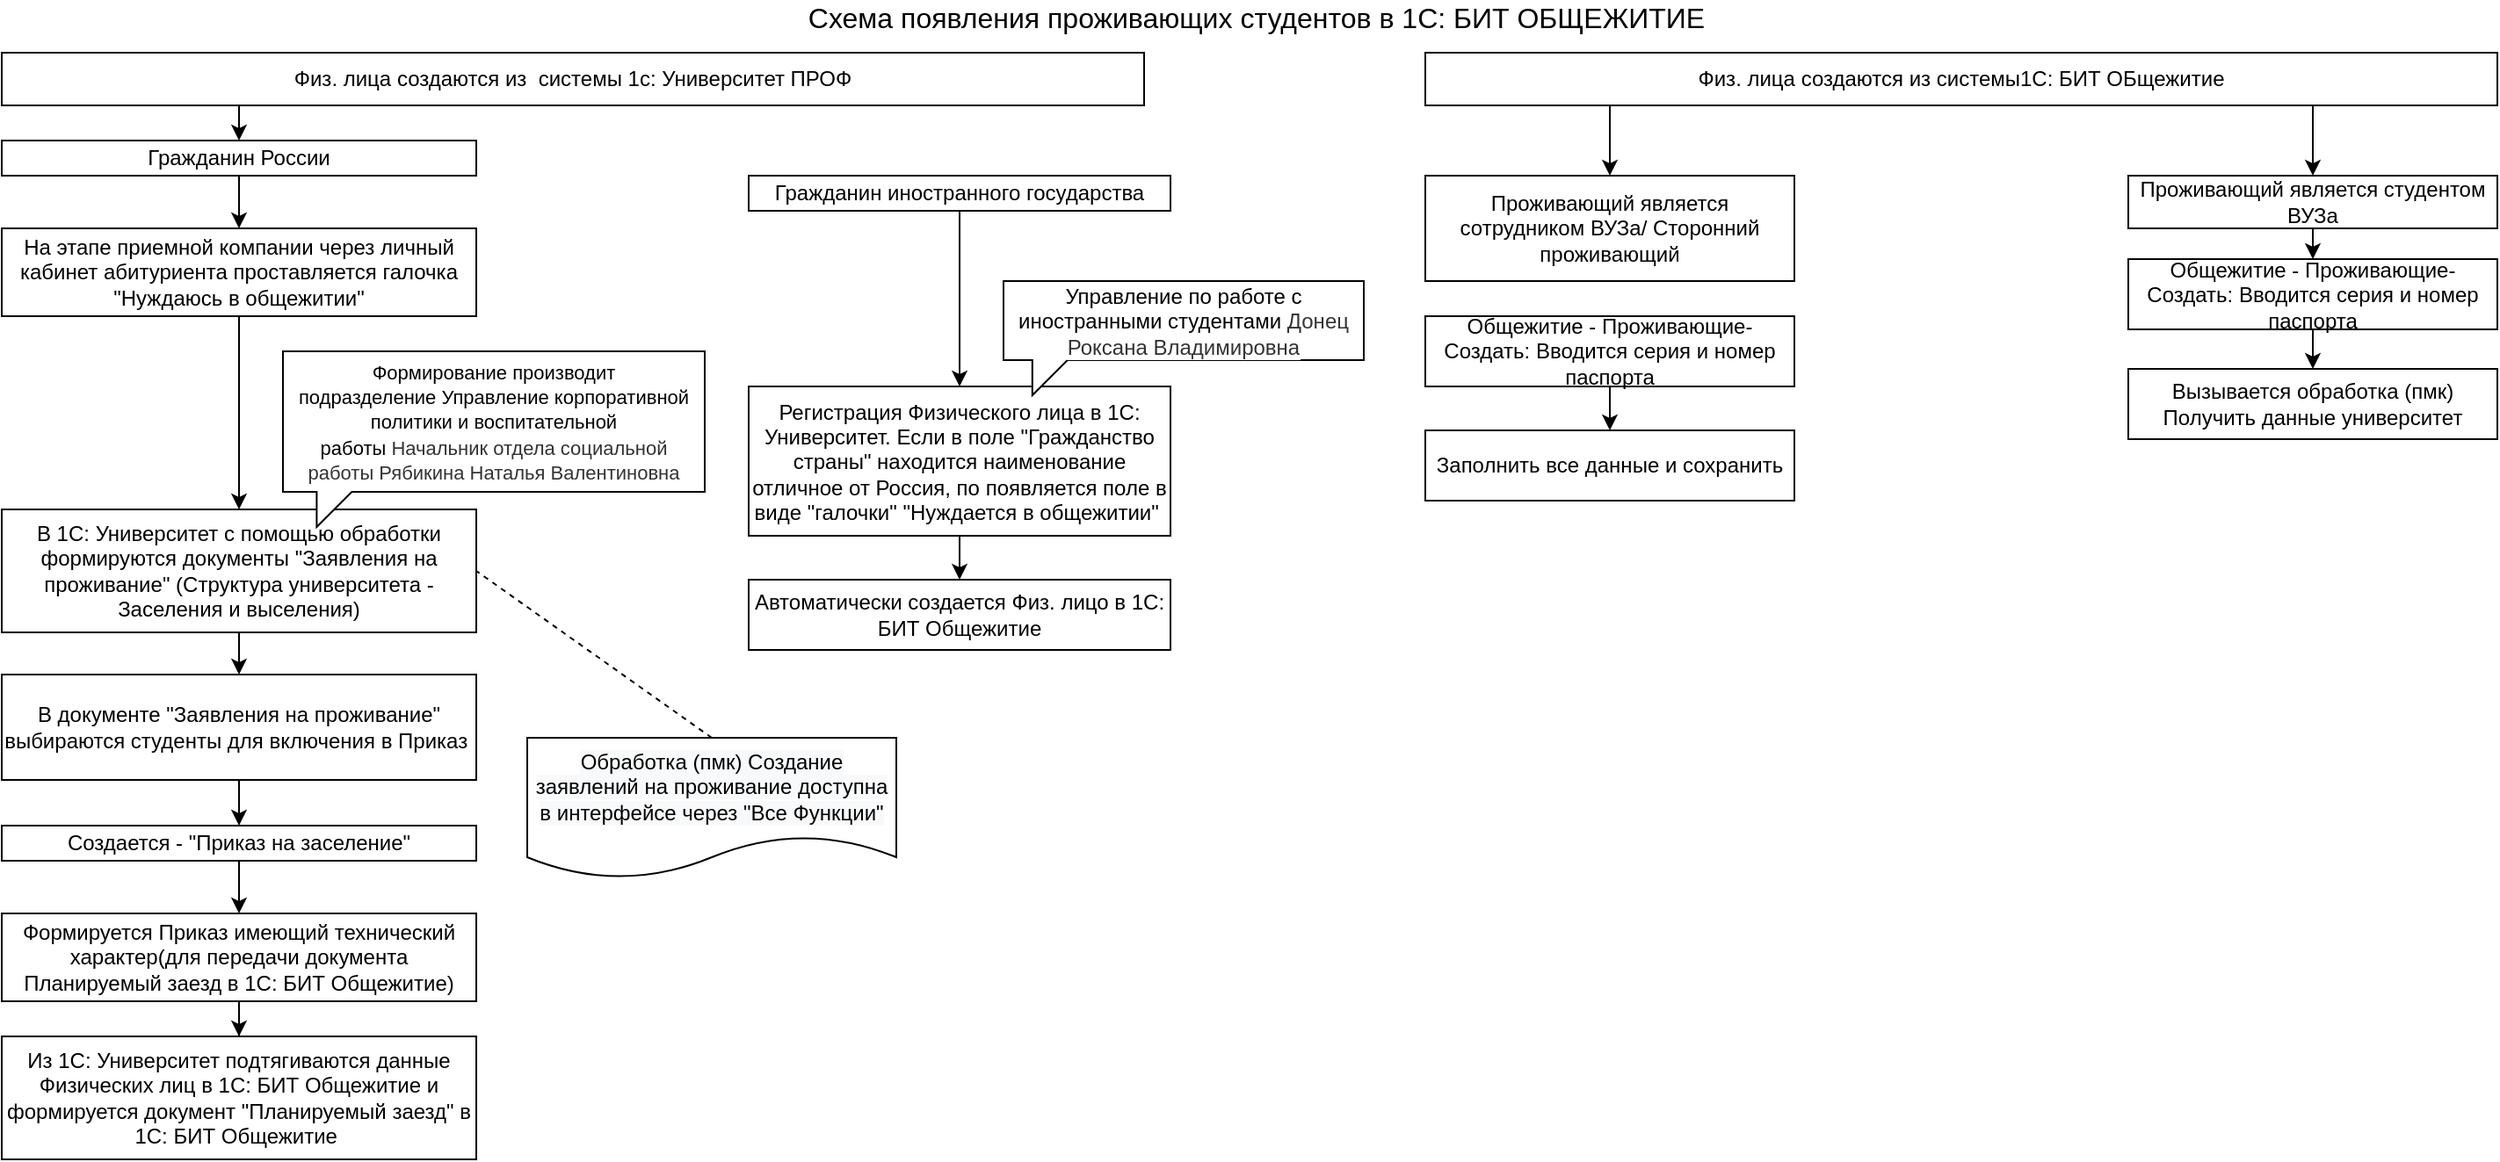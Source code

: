<mxfile version="14.0.1" type="github">
  <diagram id="9D4_06RuPHcv2f0q0tR7" name="Page-1">
    <mxGraphModel dx="1422" dy="737" grid="1" gridSize="10" guides="1" tooltips="1" connect="1" arrows="1" fold="1" page="1" pageScale="1" pageWidth="1169" pageHeight="827" math="0" shadow="0">
      <root>
        <mxCell id="0" />
        <mxCell id="1" parent="0" />
        <mxCell id="odwM-vzNzOkf9QKxyUFN-6" style="edgeStyle=orthogonalEdgeStyle;rounded=0;orthogonalLoop=1;jettySize=auto;html=1;" parent="1" source="odwM-vzNzOkf9QKxyUFN-1" target="odwM-vzNzOkf9QKxyUFN-5" edge="1">
          <mxGeometry relative="1" as="geometry" />
        </mxCell>
        <mxCell id="odwM-vzNzOkf9QKxyUFN-1" value="Гражданин России" style="rounded=0;whiteSpace=wrap;html=1;" parent="1" vertex="1">
          <mxGeometry x="40" y="80" width="270" height="20" as="geometry" />
        </mxCell>
        <mxCell id="odwM-vzNzOkf9QKxyUFN-2" value="&lt;font style=&quot;font-size: 16px&quot;&gt;Схема появления проживающих студентов в 1С: БИТ ОБЩЕЖИТИЕ&lt;/font&gt;" style="text;html=1;strokeColor=none;fillColor=none;align=center;verticalAlign=middle;whiteSpace=wrap;rounded=0;" parent="1" vertex="1">
          <mxGeometry x="339" width="830" height="20" as="geometry" />
        </mxCell>
        <mxCell id="odwM-vzNzOkf9QKxyUFN-25" style="edgeStyle=orthogonalEdgeStyle;rounded=0;orthogonalLoop=1;jettySize=auto;html=1;" parent="1" source="odwM-vzNzOkf9QKxyUFN-3" target="odwM-vzNzOkf9QKxyUFN-22" edge="1">
          <mxGeometry relative="1" as="geometry" />
        </mxCell>
        <mxCell id="odwM-vzNzOkf9QKxyUFN-3" value="Гражданин иностранного государства" style="rounded=0;whiteSpace=wrap;html=1;" parent="1" vertex="1">
          <mxGeometry x="465" y="100" width="240" height="20" as="geometry" />
        </mxCell>
        <mxCell id="odwM-vzNzOkf9QKxyUFN-28" style="edgeStyle=orthogonalEdgeStyle;rounded=0;orthogonalLoop=1;jettySize=auto;html=1;entryX=0.5;entryY=0;entryDx=0;entryDy=0;" parent="1" source="odwM-vzNzOkf9QKxyUFN-4" target="mHR8y-EgAQS2zYv0bIhq-8" edge="1">
          <mxGeometry relative="1" as="geometry">
            <Array as="points">
              <mxPoint x="1355" y="80" />
              <mxPoint x="1355" y="80" />
            </Array>
          </mxGeometry>
        </mxCell>
        <mxCell id="mHR8y-EgAQS2zYv0bIhq-13" style="edgeStyle=orthogonalEdgeStyle;rounded=0;orthogonalLoop=1;jettySize=auto;html=1;entryX=0.5;entryY=0;entryDx=0;entryDy=0;" parent="1" source="odwM-vzNzOkf9QKxyUFN-4" target="mHR8y-EgAQS2zYv0bIhq-10" edge="1">
          <mxGeometry relative="1" as="geometry">
            <Array as="points">
              <mxPoint x="955" y="80" />
              <mxPoint x="955" y="80" />
            </Array>
          </mxGeometry>
        </mxCell>
        <mxCell id="odwM-vzNzOkf9QKxyUFN-4" value="Физ. лица создаются из системы1С: БИТ ОБщежитие" style="rounded=0;whiteSpace=wrap;html=1;" parent="1" vertex="1">
          <mxGeometry x="850" y="30" width="610" height="30" as="geometry" />
        </mxCell>
        <mxCell id="odwM-vzNzOkf9QKxyUFN-8" style="edgeStyle=orthogonalEdgeStyle;rounded=0;orthogonalLoop=1;jettySize=auto;html=1;" parent="1" source="odwM-vzNzOkf9QKxyUFN-5" target="odwM-vzNzOkf9QKxyUFN-7" edge="1">
          <mxGeometry relative="1" as="geometry" />
        </mxCell>
        <mxCell id="odwM-vzNzOkf9QKxyUFN-5" value="На этапе приемной компании через личный кабинет абитуриента проставляется галочка &quot;Нуждаюсь в общежитии&quot;" style="rounded=0;whiteSpace=wrap;html=1;" parent="1" vertex="1">
          <mxGeometry x="40" y="130" width="270" height="50" as="geometry" />
        </mxCell>
        <mxCell id="odwM-vzNzOkf9QKxyUFN-15" style="edgeStyle=orthogonalEdgeStyle;rounded=0;orthogonalLoop=1;jettySize=auto;html=1;" parent="1" source="odwM-vzNzOkf9QKxyUFN-7" target="odwM-vzNzOkf9QKxyUFN-9" edge="1">
          <mxGeometry relative="1" as="geometry" />
        </mxCell>
        <mxCell id="odwM-vzNzOkf9QKxyUFN-7" value="В 1С: Университет с помощью обработки формируются документы &quot;Заявления на проживание&quot; (Структура университета - Заселения и выселения)" style="rounded=0;whiteSpace=wrap;html=1;" parent="1" vertex="1">
          <mxGeometry x="40" y="290" width="270" height="70" as="geometry" />
        </mxCell>
        <mxCell id="odwM-vzNzOkf9QKxyUFN-31" style="edgeStyle=orthogonalEdgeStyle;rounded=0;orthogonalLoop=1;jettySize=auto;html=1;" parent="1" source="odwM-vzNzOkf9QKxyUFN-9" target="odwM-vzNzOkf9QKxyUFN-30" edge="1">
          <mxGeometry relative="1" as="geometry" />
        </mxCell>
        <mxCell id="odwM-vzNzOkf9QKxyUFN-9" value="В документе &quot;Заявления на проживание&quot; выбираются студенты для включения в Приказ&amp;nbsp;" style="rounded=0;whiteSpace=wrap;html=1;" parent="1" vertex="1">
          <mxGeometry x="40" y="384" width="270" height="60" as="geometry" />
        </mxCell>
        <mxCell id="odwM-vzNzOkf9QKxyUFN-14" value="&lt;font style=&quot;font-size: 11px&quot;&gt;&lt;font style=&quot;font-size: 11px&quot;&gt;&lt;span style=&quot;background-color: rgb(255 , 255 , 255)&quot;&gt;Формирование производит подразделение&amp;nbsp;&lt;font style=&quot;font-size: 11px&quot;&gt;Управление корпоративной политики и воспитательной работы&lt;font style=&quot;font-size: 11px&quot;&gt;&amp;nbsp;&lt;/font&gt;&lt;/font&gt;&lt;/span&gt;&lt;span style=&quot;color: rgb(51 , 51 , 51) ; text-align: justify ; background-color: rgb(255 , 255 , 255)&quot;&gt;&lt;font style=&quot;font-size: 11px&quot;&gt;Начальник отдела социальной работы&amp;nbsp;&lt;/font&gt;&lt;/span&gt;&lt;/font&gt;&lt;span style=&quot;color: rgb(51 , 51 , 51) ; text-align: justify ; background-color: rgb(255 , 255 , 255)&quot;&gt;&lt;font style=&quot;font-size: 11px&quot;&gt;Рябикина Наталья Валентиновна&lt;/font&gt;&lt;/span&gt;&lt;/font&gt;" style="shape=callout;whiteSpace=wrap;html=1;perimeter=calloutPerimeter;size=20;position=0.08;position2=0.08;" parent="1" vertex="1">
          <mxGeometry x="200" y="200" width="240" height="100" as="geometry" />
        </mxCell>
        <mxCell id="odwM-vzNzOkf9QKxyUFN-19" style="edgeStyle=orthogonalEdgeStyle;rounded=0;orthogonalLoop=1;jettySize=auto;html=1;" parent="1" source="odwM-vzNzOkf9QKxyUFN-16" target="odwM-vzNzOkf9QKxyUFN-18" edge="1">
          <mxGeometry relative="1" as="geometry" />
        </mxCell>
        <mxCell id="odwM-vzNzOkf9QKxyUFN-16" value="Формируется Приказ имеющий технический характер(для передачи документа Планируемый заезд в 1С: БИТ Общежитие)" style="rounded=0;whiteSpace=wrap;html=1;" parent="1" vertex="1">
          <mxGeometry x="40" y="520" width="270" height="50" as="geometry" />
        </mxCell>
        <mxCell id="odwM-vzNzOkf9QKxyUFN-18" value="Из 1С: Университет подтягиваются данные Физических лиц в 1С: БИТ Общежитие и формируется документ &quot;Планируемый заезд&quot; в 1С: БИТ Общежитие&amp;nbsp;" style="rounded=0;whiteSpace=wrap;html=1;" parent="1" vertex="1">
          <mxGeometry x="40" y="590" width="270" height="70" as="geometry" />
        </mxCell>
        <mxCell id="mHR8y-EgAQS2zYv0bIhq-7" style="edgeStyle=orthogonalEdgeStyle;rounded=0;orthogonalLoop=1;jettySize=auto;html=1;exitX=0.5;exitY=1;exitDx=0;exitDy=0;entryX=0.5;entryY=0;entryDx=0;entryDy=0;" parent="1" source="odwM-vzNzOkf9QKxyUFN-22" target="mHR8y-EgAQS2zYv0bIhq-6" edge="1">
          <mxGeometry relative="1" as="geometry" />
        </mxCell>
        <mxCell id="odwM-vzNzOkf9QKxyUFN-22" value="&lt;font style=&quot;font-size: 12px ; background-color: rgb(255 , 255 , 255)&quot;&gt;&lt;span style=&quot;color: rgb(0 , 0 , 0) ; font-style: normal ; font-weight: 400 ; letter-spacing: normal ; text-align: center ; text-indent: 0px ; text-transform: none ; word-spacing: 0px ; display: inline ; float: none&quot;&gt;Регистрация Физического лица в 1С: Университет. Если в поле &quot;Гражданство страны&quot; находится наименование отличное от Россия, по появляется поле в виде &quot;галочки&quot; &quot;Нуждается в общежитии&quot;&amp;nbsp;&lt;/span&gt;&lt;br&gt;&lt;/font&gt;" style="rounded=0;whiteSpace=wrap;html=1;" parent="1" vertex="1">
          <mxGeometry x="465" y="220" width="240" height="85" as="geometry" />
        </mxCell>
        <mxCell id="odwM-vzNzOkf9QKxyUFN-23" value="&lt;span style=&quot;background-color: rgb(255 , 255 , 255)&quot;&gt;&lt;span&gt;Управление по работе с иностранными студентами&amp;nbsp;&lt;/span&gt;&lt;span style=&quot;color: rgb(51 , 51 , 51) ; text-align: justify&quot;&gt;Донец Роксана Владимировна&lt;/span&gt;&lt;/span&gt;" style="shape=callout;whiteSpace=wrap;html=1;perimeter=calloutPerimeter;size=20;position=0.08;position2=0.08;" parent="1" vertex="1">
          <mxGeometry x="610" y="160" width="205" height="65" as="geometry" />
        </mxCell>
        <mxCell id="odwM-vzNzOkf9QKxyUFN-24" style="edgeStyle=orthogonalEdgeStyle;rounded=0;orthogonalLoop=1;jettySize=auto;html=1;exitX=0.5;exitY=1;exitDx=0;exitDy=0;" parent="1" source="odwM-vzNzOkf9QKxyUFN-22" target="odwM-vzNzOkf9QKxyUFN-22" edge="1">
          <mxGeometry relative="1" as="geometry" />
        </mxCell>
        <mxCell id="odwM-vzNzOkf9QKxyUFN-29" style="edgeStyle=orthogonalEdgeStyle;rounded=0;orthogonalLoop=1;jettySize=auto;html=1;" parent="1" source="odwM-vzNzOkf9QKxyUFN-26" target="odwM-vzNzOkf9QKxyUFN-27" edge="1">
          <mxGeometry relative="1" as="geometry" />
        </mxCell>
        <mxCell id="odwM-vzNzOkf9QKxyUFN-26" value="Общежитие - Проживающие- Создать: Вводится серия и номер паспорта" style="rounded=0;whiteSpace=wrap;html=1;" parent="1" vertex="1">
          <mxGeometry x="1250" y="147.5" width="210" height="40" as="geometry" />
        </mxCell>
        <mxCell id="odwM-vzNzOkf9QKxyUFN-27" value="Вызывается обработка (пмк) Получить данные университет" style="rounded=0;whiteSpace=wrap;html=1;" parent="1" vertex="1">
          <mxGeometry x="1250" y="210" width="210" height="40" as="geometry" />
        </mxCell>
        <mxCell id="odwM-vzNzOkf9QKxyUFN-32" style="edgeStyle=orthogonalEdgeStyle;rounded=0;orthogonalLoop=1;jettySize=auto;html=1;entryX=0.5;entryY=0;entryDx=0;entryDy=0;" parent="1" source="odwM-vzNzOkf9QKxyUFN-30" target="odwM-vzNzOkf9QKxyUFN-16" edge="1">
          <mxGeometry relative="1" as="geometry" />
        </mxCell>
        <mxCell id="odwM-vzNzOkf9QKxyUFN-30" value="Создается - &quot;Приказ на заселение&quot;" style="rounded=0;whiteSpace=wrap;html=1;" parent="1" vertex="1">
          <mxGeometry x="40" y="470" width="270" height="20" as="geometry" />
        </mxCell>
        <mxCell id="mHR8y-EgAQS2zYv0bIhq-3" style="edgeStyle=orthogonalEdgeStyle;rounded=0;orthogonalLoop=1;jettySize=auto;html=1;entryX=0.5;entryY=0;entryDx=0;entryDy=0;" parent="1" source="mHR8y-EgAQS2zYv0bIhq-1" target="odwM-vzNzOkf9QKxyUFN-1" edge="1">
          <mxGeometry relative="1" as="geometry">
            <mxPoint x="390" y="100" as="targetPoint" />
            <Array as="points">
              <mxPoint x="175" y="70" />
              <mxPoint x="175" y="70" />
            </Array>
          </mxGeometry>
        </mxCell>
        <mxCell id="mHR8y-EgAQS2zYv0bIhq-1" value="Физ. лица создаются из&amp;nbsp; системы 1с: Университет ПРОФ" style="rounded=0;whiteSpace=wrap;html=1;" parent="1" vertex="1">
          <mxGeometry x="40" y="30" width="650" height="30" as="geometry" />
        </mxCell>
        <mxCell id="mHR8y-EgAQS2zYv0bIhq-6" value="Автоматически создается Физ. лицо в 1С: БИТ Общежитие" style="rounded=0;whiteSpace=wrap;html=1;" parent="1" vertex="1">
          <mxGeometry x="465" y="330" width="240" height="40" as="geometry" />
        </mxCell>
        <mxCell id="mHR8y-EgAQS2zYv0bIhq-9" style="edgeStyle=orthogonalEdgeStyle;rounded=0;orthogonalLoop=1;jettySize=auto;html=1;exitX=0.5;exitY=1;exitDx=0;exitDy=0;entryX=0.5;entryY=0;entryDx=0;entryDy=0;" parent="1" source="mHR8y-EgAQS2zYv0bIhq-8" target="odwM-vzNzOkf9QKxyUFN-26" edge="1">
          <mxGeometry relative="1" as="geometry" />
        </mxCell>
        <mxCell id="mHR8y-EgAQS2zYv0bIhq-8" value="Проживающий является студентом ВУЗа" style="rounded=0;whiteSpace=wrap;html=1;" parent="1" vertex="1">
          <mxGeometry x="1250" y="100" width="210" height="30" as="geometry" />
        </mxCell>
        <mxCell id="mHR8y-EgAQS2zYv0bIhq-10" value="Проживающий является сотрудником ВУЗа/ Сторонний проживающий" style="rounded=0;whiteSpace=wrap;html=1;" parent="1" vertex="1">
          <mxGeometry x="850" y="100" width="210" height="60" as="geometry" />
        </mxCell>
        <mxCell id="mHR8y-EgAQS2zYv0bIhq-17" style="edgeStyle=orthogonalEdgeStyle;rounded=0;orthogonalLoop=1;jettySize=auto;html=1;entryX=0.5;entryY=0;entryDx=0;entryDy=0;" parent="1" source="mHR8y-EgAQS2zYv0bIhq-14" target="mHR8y-EgAQS2zYv0bIhq-16" edge="1">
          <mxGeometry relative="1" as="geometry" />
        </mxCell>
        <mxCell id="mHR8y-EgAQS2zYv0bIhq-14" value="Общежитие - Проживающие- Создать: Вводится серия и номер паспорта" style="rounded=0;whiteSpace=wrap;html=1;" parent="1" vertex="1">
          <mxGeometry x="850" y="180" width="210" height="40" as="geometry" />
        </mxCell>
        <mxCell id="mHR8y-EgAQS2zYv0bIhq-16" value="Заполнить все данные и сохранить" style="rounded=0;whiteSpace=wrap;html=1;" parent="1" vertex="1">
          <mxGeometry x="850" y="245" width="210" height="40" as="geometry" />
        </mxCell>
        <mxCell id="EebpZE1JnKf9s2Dh5Rfp-8" value="" style="endArrow=none;dashed=1;html=1;entryX=1;entryY=0.5;entryDx=0;entryDy=0;exitX=0.5;exitY=0;exitDx=0;exitDy=0;" edge="1" parent="1" source="EebpZE1JnKf9s2Dh5Rfp-11" target="odwM-vzNzOkf9QKxyUFN-7">
          <mxGeometry width="50" height="50" relative="1" as="geometry">
            <mxPoint x="480" y="470" as="sourcePoint" />
            <mxPoint x="320" y="320" as="targetPoint" />
          </mxGeometry>
        </mxCell>
        <mxCell id="EebpZE1JnKf9s2Dh5Rfp-11" value="&#xa;&#xa;&lt;span style=&quot;color: rgb(0, 0, 0); font-family: helvetica; font-size: 12px; font-style: normal; font-weight: 400; letter-spacing: normal; text-align: center; text-indent: 0px; text-transform: none; word-spacing: 0px; background-color: rgb(248, 249, 250); display: inline; float: none;&quot;&gt;Обработка (пмк) Создание заявлений на проживание доступна в интерфейсе через &quot;Все Функции&quot;&lt;/span&gt;&#xa;&#xa;" style="shape=document;whiteSpace=wrap;html=1;boundedLbl=1;" vertex="1" parent="1">
          <mxGeometry x="339" y="420" width="210" height="80" as="geometry" />
        </mxCell>
      </root>
    </mxGraphModel>
  </diagram>
</mxfile>
